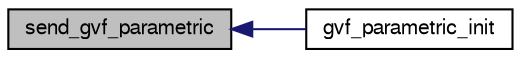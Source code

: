 digraph "send_gvf_parametric"
{
  edge [fontname="FreeSans",fontsize="10",labelfontname="FreeSans",labelfontsize="10"];
  node [fontname="FreeSans",fontsize="10",shape=record];
  rankdir="LR";
  Node1 [label="send_gvf_parametric",height=0.2,width=0.4,color="black", fillcolor="grey75", style="filled", fontcolor="black"];
  Node1 -> Node2 [dir="back",color="midnightblue",fontsize="10",style="solid",fontname="FreeSans"];
  Node2 [label="gvf_parametric_init",height=0.2,width=0.4,color="black", fillcolor="white", style="filled",URL="$gvf__parametric_8h.html#aa80145a553b0036341ea775c765d2496"];
}
